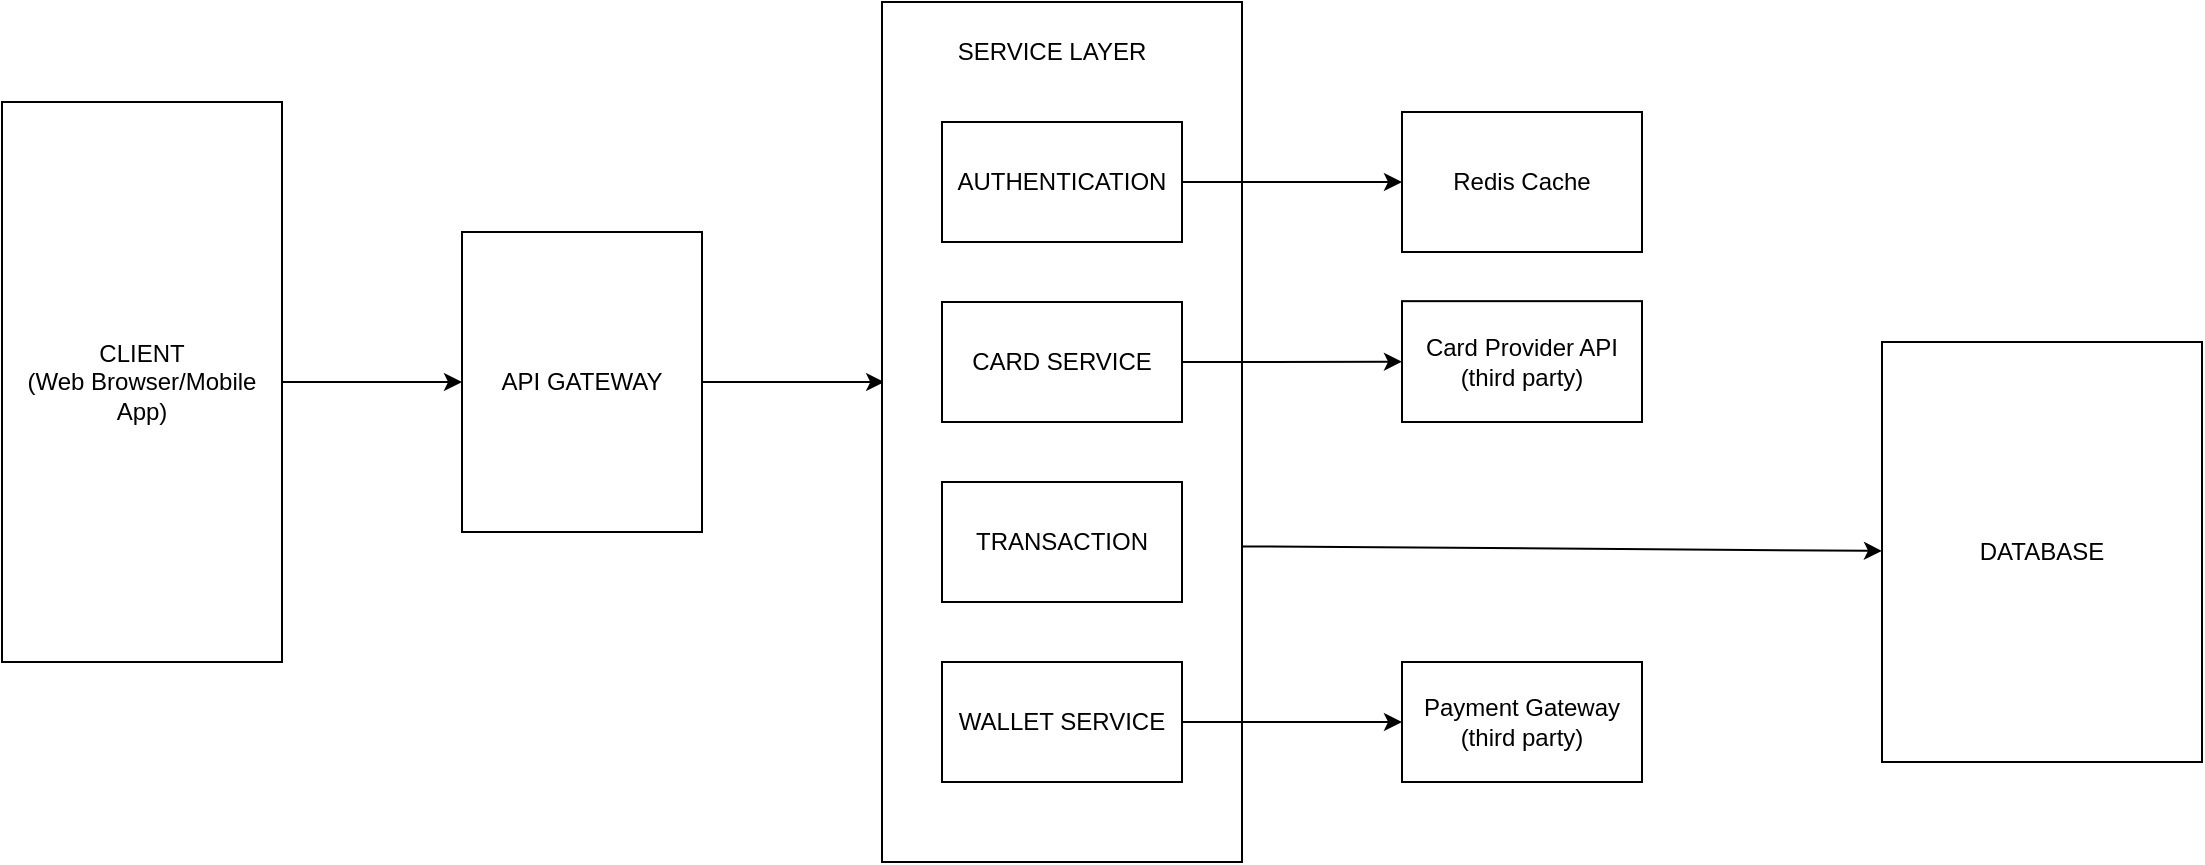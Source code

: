<mxfile version="28.2.7">
  <diagram name="Page-1" id="cHBBQTOjNmfsDtqkcqfp">
    <mxGraphModel dx="1307" dy="1237" grid="1" gridSize="10" guides="1" tooltips="1" connect="1" arrows="1" fold="1" page="1" pageScale="1" pageWidth="1169" pageHeight="1654" math="0" shadow="0">
      <root>
        <mxCell id="0" />
        <mxCell id="1" parent="0" />
        <mxCell id="n0SMrQPNROxAQQHQhh2d-1" value="CLIENT&lt;div&gt;(Web Browser/Mobile App)&lt;/div&gt;" style="rounded=0;whiteSpace=wrap;html=1;" vertex="1" parent="1">
          <mxGeometry x="10" y="190" width="140" height="280" as="geometry" />
        </mxCell>
        <mxCell id="n0SMrQPNROxAQQHQhh2d-2" value="" style="endArrow=classic;html=1;rounded=0;exitX=1;exitY=0.5;exitDx=0;exitDy=0;" edge="1" parent="1" source="n0SMrQPNROxAQQHQhh2d-1" target="n0SMrQPNROxAQQHQhh2d-3">
          <mxGeometry width="50" height="50" relative="1" as="geometry">
            <mxPoint x="177" y="320" as="sourcePoint" />
            <mxPoint x="280" y="323" as="targetPoint" />
          </mxGeometry>
        </mxCell>
        <mxCell id="n0SMrQPNROxAQQHQhh2d-3" value="API GATEWAY" style="rounded=0;whiteSpace=wrap;html=1;" vertex="1" parent="1">
          <mxGeometry x="240" y="255" width="120" height="150" as="geometry" />
        </mxCell>
        <mxCell id="n0SMrQPNROxAQQHQhh2d-4" value="" style="endArrow=classic;html=1;rounded=0;exitX=1;exitY=0.5;exitDx=0;exitDy=0;entryX=0.006;entryY=0.442;entryDx=0;entryDy=0;entryPerimeter=0;" edge="1" parent="1" source="n0SMrQPNROxAQQHQhh2d-3" target="n0SMrQPNROxAQQHQhh2d-5">
          <mxGeometry width="50" height="50" relative="1" as="geometry">
            <mxPoint x="410" y="329.5" as="sourcePoint" />
            <mxPoint x="513" y="330.5" as="targetPoint" />
          </mxGeometry>
        </mxCell>
        <mxCell id="n0SMrQPNROxAQQHQhh2d-5" value="" style="rounded=0;whiteSpace=wrap;html=1;" vertex="1" parent="1">
          <mxGeometry x="450" y="140" width="180" height="430" as="geometry" />
        </mxCell>
        <mxCell id="n0SMrQPNROxAQQHQhh2d-6" value="AUTHENTICATION" style="rounded=0;whiteSpace=wrap;html=1;" vertex="1" parent="1">
          <mxGeometry x="480" y="200" width="120" height="60" as="geometry" />
        </mxCell>
        <mxCell id="n0SMrQPNROxAQQHQhh2d-7" value="CARD SERVICE" style="rounded=0;whiteSpace=wrap;html=1;" vertex="1" parent="1">
          <mxGeometry x="480" y="290" width="120" height="60" as="geometry" />
        </mxCell>
        <mxCell id="n0SMrQPNROxAQQHQhh2d-8" value="TRANSACTION" style="rounded=0;whiteSpace=wrap;html=1;" vertex="1" parent="1">
          <mxGeometry x="480" y="380" width="120" height="60" as="geometry" />
        </mxCell>
        <mxCell id="n0SMrQPNROxAQQHQhh2d-9" value="WALLET SERVICE" style="rounded=0;whiteSpace=wrap;html=1;" vertex="1" parent="1">
          <mxGeometry x="480" y="470" width="120" height="60" as="geometry" />
        </mxCell>
        <mxCell id="n0SMrQPNROxAQQHQhh2d-10" value="" style="endArrow=classic;html=1;rounded=0;exitX=1;exitY=0.5;exitDx=0;exitDy=0;" edge="1" parent="1" source="n0SMrQPNROxAQQHQhh2d-6" target="n0SMrQPNROxAQQHQhh2d-11">
          <mxGeometry width="50" height="50" relative="1" as="geometry">
            <mxPoint x="540" y="440" as="sourcePoint" />
            <mxPoint x="620" y="333" as="targetPoint" />
          </mxGeometry>
        </mxCell>
        <mxCell id="n0SMrQPNROxAQQHQhh2d-11" value="Redis Cache" style="rounded=0;whiteSpace=wrap;html=1;" vertex="1" parent="1">
          <mxGeometry x="710" y="195" width="120" height="70" as="geometry" />
        </mxCell>
        <mxCell id="n0SMrQPNROxAQQHQhh2d-12" value="" style="endArrow=classic;html=1;rounded=0;exitX=1.002;exitY=0.633;exitDx=0;exitDy=0;exitPerimeter=0;" edge="1" parent="1" source="n0SMrQPNROxAQQHQhh2d-5" target="n0SMrQPNROxAQQHQhh2d-13">
          <mxGeometry width="50" height="50" relative="1" as="geometry">
            <mxPoint x="920" y="312" as="sourcePoint" />
            <mxPoint x="930" y="330" as="targetPoint" />
          </mxGeometry>
        </mxCell>
        <mxCell id="n0SMrQPNROxAQQHQhh2d-13" value="DATABASE" style="rounded=0;whiteSpace=wrap;html=1;" vertex="1" parent="1">
          <mxGeometry x="950" y="310" width="160" height="210" as="geometry" />
        </mxCell>
        <mxCell id="n0SMrQPNROxAQQHQhh2d-14" value="SERVICE LAYER" style="text;html=1;whiteSpace=wrap;strokeColor=none;fillColor=none;align=center;verticalAlign=middle;rounded=0;" vertex="1" parent="1">
          <mxGeometry x="485" y="150" width="100" height="30" as="geometry" />
        </mxCell>
        <mxCell id="n0SMrQPNROxAQQHQhh2d-16" value="" style="endArrow=classic;html=1;rounded=0;exitX=1;exitY=0.5;exitDx=0;exitDy=0;" edge="1" parent="1" source="n0SMrQPNROxAQQHQhh2d-7" target="n0SMrQPNROxAQQHQhh2d-17">
          <mxGeometry width="50" height="50" relative="1" as="geometry">
            <mxPoint x="660" y="319.58" as="sourcePoint" />
            <mxPoint x="770" y="319.58" as="targetPoint" />
          </mxGeometry>
        </mxCell>
        <mxCell id="n0SMrQPNROxAQQHQhh2d-17" value="Card Provider API (third party)" style="rounded=0;whiteSpace=wrap;html=1;" vertex="1" parent="1">
          <mxGeometry x="710" y="289.58" width="120" height="60.42" as="geometry" />
        </mxCell>
        <mxCell id="n0SMrQPNROxAQQHQhh2d-18" value="" style="endArrow=classic;html=1;rounded=0;exitX=1;exitY=0.5;exitDx=0;exitDy=0;" edge="1" parent="1" source="n0SMrQPNROxAQQHQhh2d-9" target="n0SMrQPNROxAQQHQhh2d-19">
          <mxGeometry width="50" height="50" relative="1" as="geometry">
            <mxPoint x="680" y="470" as="sourcePoint" />
            <mxPoint x="720" y="500" as="targetPoint" />
          </mxGeometry>
        </mxCell>
        <mxCell id="n0SMrQPNROxAQQHQhh2d-19" value="Payment Gateway (third party)" style="rounded=0;whiteSpace=wrap;html=1;" vertex="1" parent="1">
          <mxGeometry x="710" y="470" width="120" height="60" as="geometry" />
        </mxCell>
      </root>
    </mxGraphModel>
  </diagram>
</mxfile>
